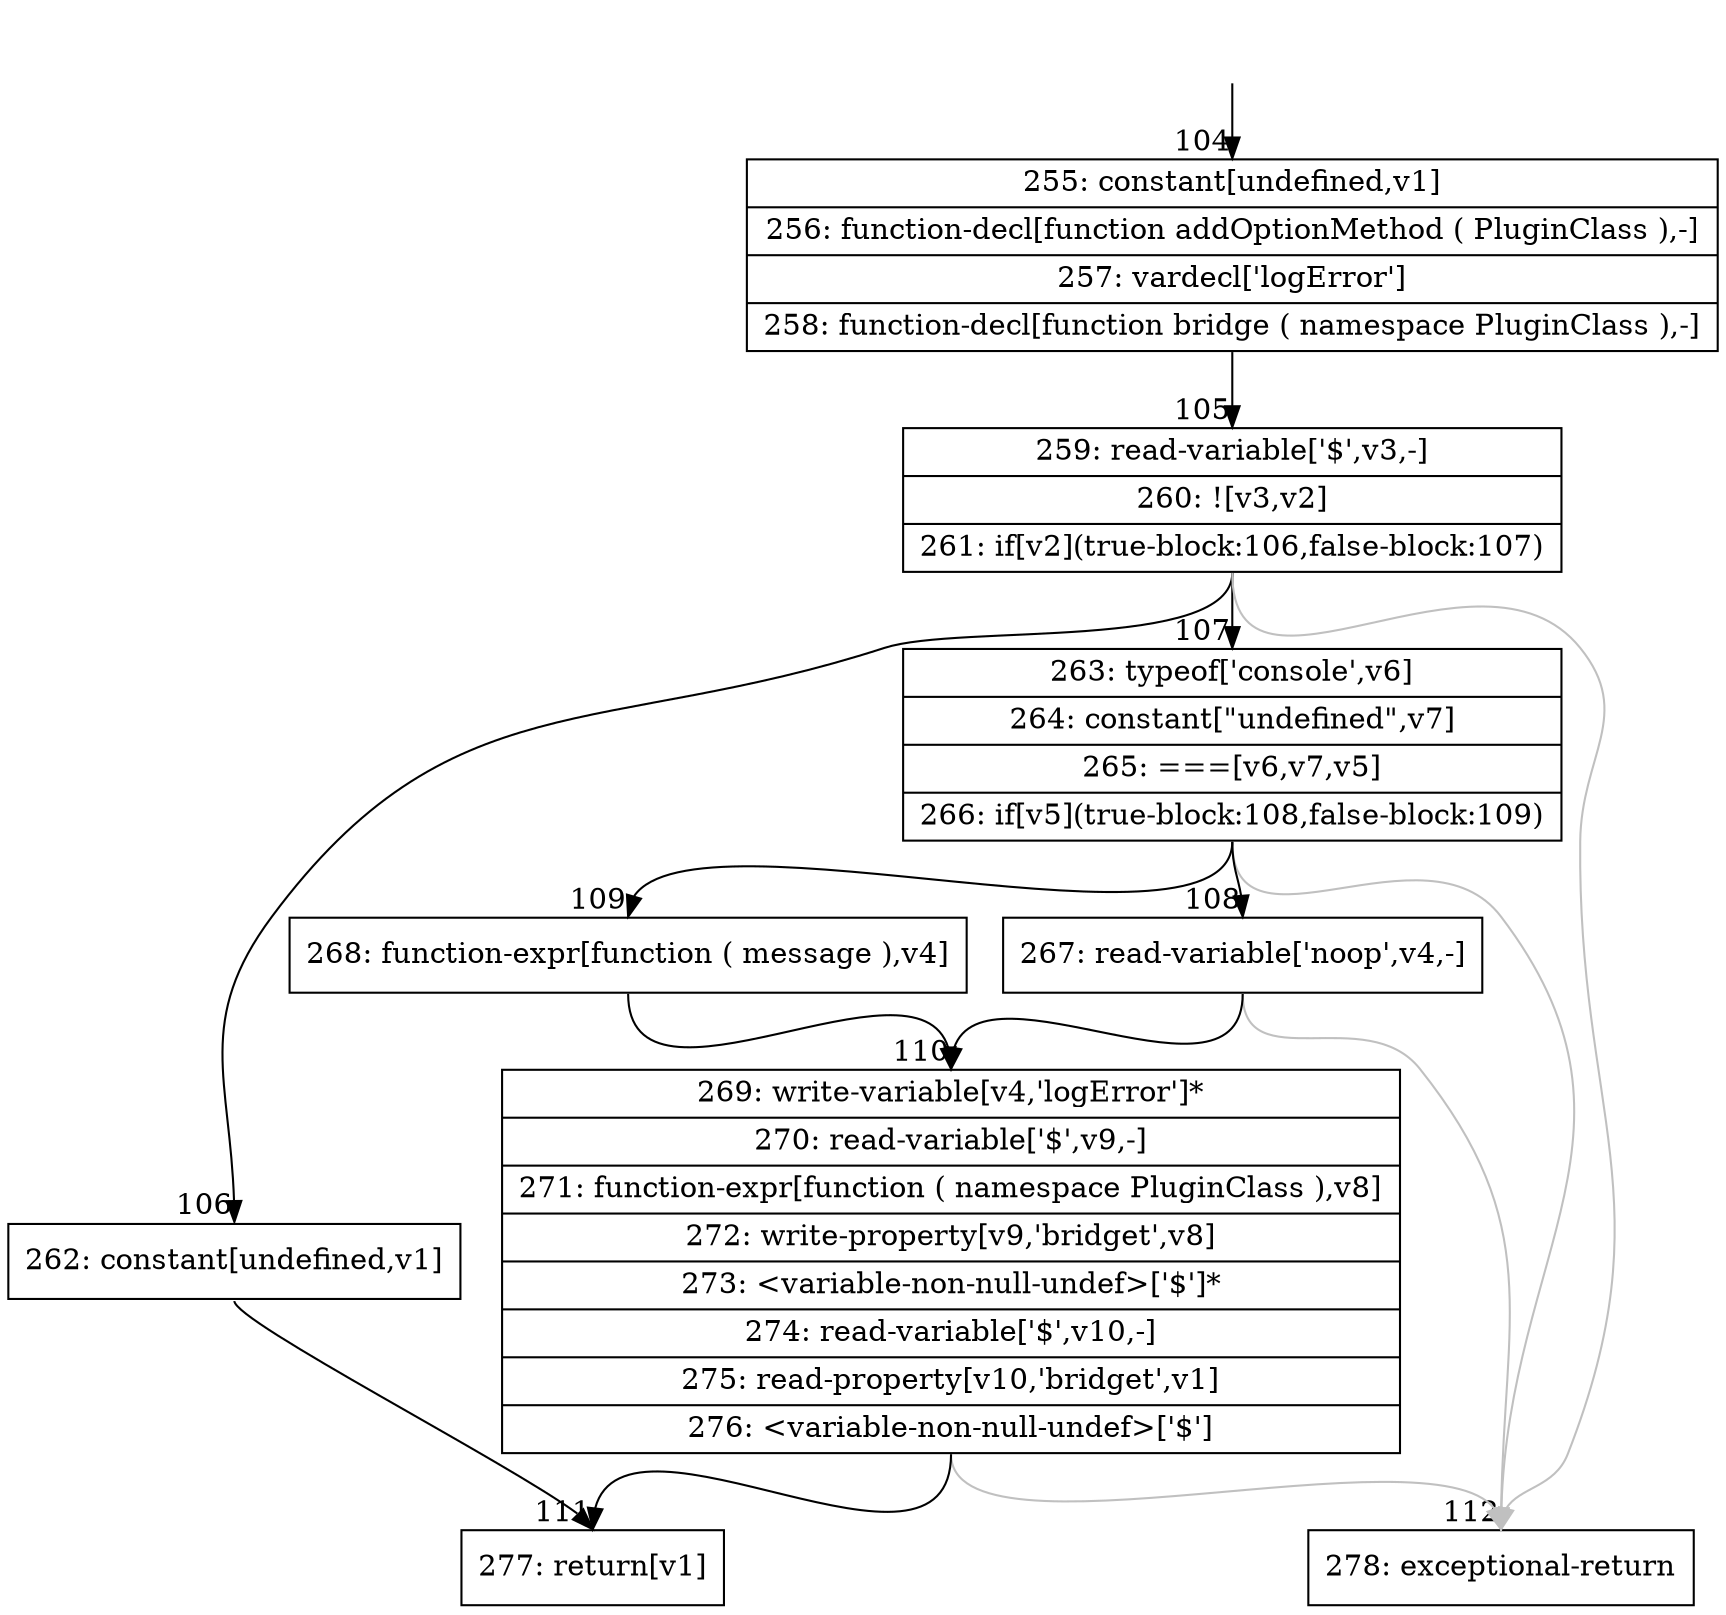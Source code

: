 digraph {
rankdir="TD"
BB_entry3[shape=none,label=""];
BB_entry3 -> BB104 [tailport=s, headport=n, headlabel="    104"]
BB104 [shape=record label="{255: constant[undefined,v1]|256: function-decl[function addOptionMethod ( PluginClass ),-]|257: vardecl['logError']|258: function-decl[function bridge ( namespace PluginClass ),-]}" ] 
BB104 -> BB105 [tailport=s, headport=n, headlabel="      105"]
BB105 [shape=record label="{259: read-variable['$',v3,-]|260: ![v3,v2]|261: if[v2](true-block:106,false-block:107)}" ] 
BB105 -> BB106 [tailport=s, headport=n, headlabel="      106"]
BB105 -> BB107 [tailport=s, headport=n, headlabel="      107"]
BB105 -> BB112 [tailport=s, headport=n, color=gray, headlabel="      112"]
BB106 [shape=record label="{262: constant[undefined,v1]}" ] 
BB106 -> BB111 [tailport=s, headport=n, headlabel="      111"]
BB107 [shape=record label="{263: typeof['console',v6]|264: constant[\"undefined\",v7]|265: ===[v6,v7,v5]|266: if[v5](true-block:108,false-block:109)}" ] 
BB107 -> BB108 [tailport=s, headport=n, headlabel="      108"]
BB107 -> BB109 [tailport=s, headport=n, headlabel="      109"]
BB107 -> BB112 [tailport=s, headport=n, color=gray]
BB108 [shape=record label="{267: read-variable['noop',v4,-]}" ] 
BB108 -> BB110 [tailport=s, headport=n, headlabel="      110"]
BB108 -> BB112 [tailport=s, headport=n, color=gray]
BB109 [shape=record label="{268: function-expr[function ( message ),v4]}" ] 
BB109 -> BB110 [tailport=s, headport=n]
BB110 [shape=record label="{269: write-variable[v4,'logError']*|270: read-variable['$',v9,-]|271: function-expr[function ( namespace PluginClass ),v8]|272: write-property[v9,'bridget',v8]|273: \<variable-non-null-undef\>['$']*|274: read-variable['$',v10,-]|275: read-property[v10,'bridget',v1]|276: \<variable-non-null-undef\>['$']}" ] 
BB110 -> BB111 [tailport=s, headport=n]
BB110 -> BB112 [tailport=s, headport=n, color=gray]
BB111 [shape=record label="{277: return[v1]}" ] 
BB112 [shape=record label="{278: exceptional-return}" ] 
//#$~ 132
}
